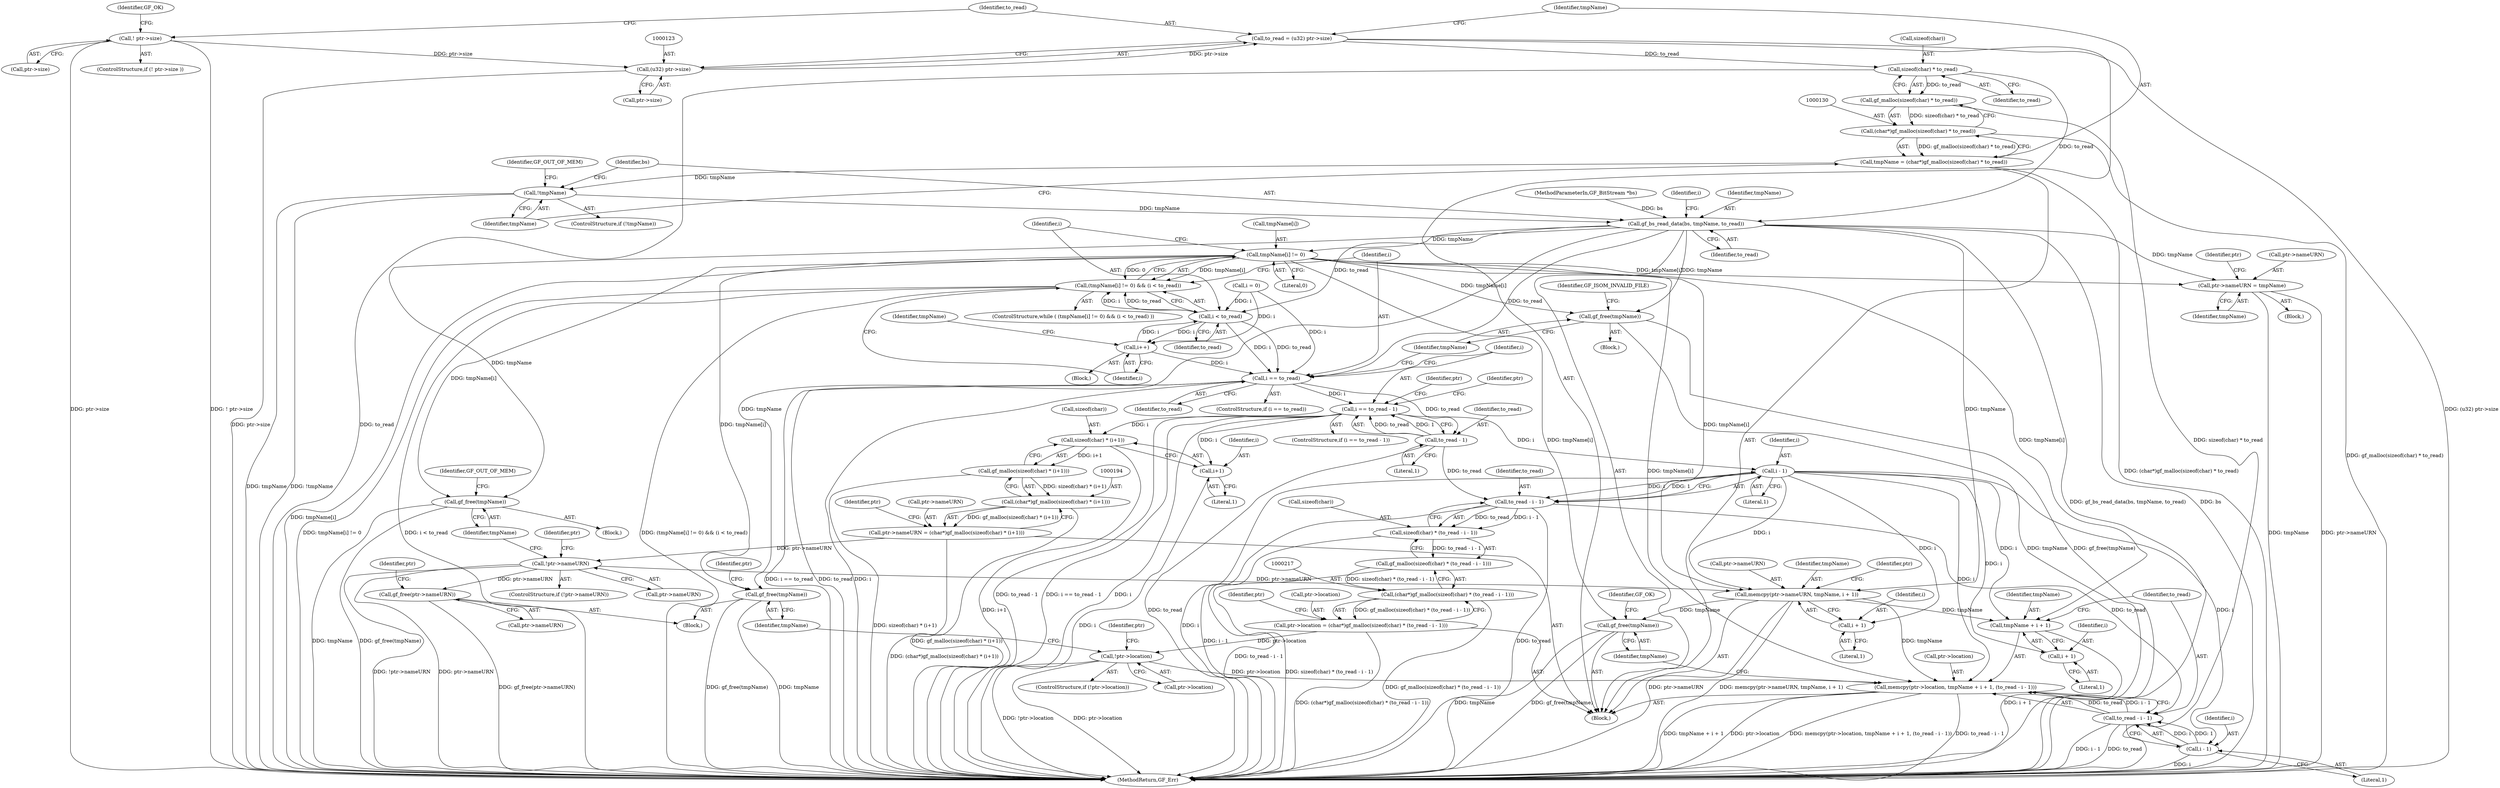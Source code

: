 digraph "1_gpac_bceb03fd2be95097a7b409ea59914f332fb6bc86@API" {
"1000120" [label="(Call,to_read = (u32) ptr->size)"];
"1000122" [label="(Call,(u32) ptr->size)"];
"1000114" [label="(Call,! ptr->size)"];
"1000132" [label="(Call,sizeof(char) * to_read)"];
"1000131" [label="(Call,gf_malloc(sizeof(char) * to_read))"];
"1000129" [label="(Call,(char*)gf_malloc(sizeof(char) * to_read))"];
"1000127" [label="(Call,tmpName = (char*)gf_malloc(sizeof(char) * to_read))"];
"1000137" [label="(Call,!tmpName)"];
"1000141" [label="(Call,gf_bs_read_data(bs, tmpName, to_read))"];
"1000150" [label="(Call,tmpName[i] != 0)"];
"1000149" [label="(Call,(tmpName[i] != 0) && (i < to_read))"];
"1000166" [label="(Call,gf_free(tmpName))"];
"1000177" [label="(Call,ptr->nameURN = tmpName)"];
"1000208" [label="(Call,gf_free(tmpName))"];
"1000233" [label="(Call,gf_free(tmpName))"];
"1000246" [label="(Call,memcpy(ptr->nameURN, tmpName, i + 1))"];
"1000254" [label="(Call,memcpy(ptr->location, tmpName + i + 1, (to_read - i - 1)))"];
"1000258" [label="(Call,tmpName + i + 1)"];
"1000268" [label="(Call,gf_free(tmpName))"];
"1000155" [label="(Call,i < to_read)"];
"1000159" [label="(Call,i++)"];
"1000162" [label="(Call,i == to_read)"];
"1000171" [label="(Call,i == to_read - 1)"];
"1000196" [label="(Call,sizeof(char) * (i+1))"];
"1000195" [label="(Call,gf_malloc(sizeof(char) * (i+1)))"];
"1000193" [label="(Call,(char*)gf_malloc(sizeof(char) * (i+1)))"];
"1000189" [label="(Call,ptr->nameURN = (char*)gf_malloc(sizeof(char) * (i+1)))"];
"1000203" [label="(Call,!ptr->nameURN)"];
"1000235" [label="(Call,gf_free(ptr->nameURN))"];
"1000199" [label="(Call,i+1)"];
"1000224" [label="(Call,i - 1)"];
"1000222" [label="(Call,to_read - i - 1)"];
"1000219" [label="(Call,sizeof(char) * (to_read - i - 1))"];
"1000218" [label="(Call,gf_malloc(sizeof(char) * (to_read - i - 1)))"];
"1000216" [label="(Call,(char*)gf_malloc(sizeof(char) * (to_read - i - 1)))"];
"1000212" [label="(Call,ptr->location = (char*)gf_malloc(sizeof(char) * (to_read - i - 1)))"];
"1000228" [label="(Call,!ptr->location)"];
"1000263" [label="(Call,to_read - i - 1)"];
"1000251" [label="(Call,i + 1)"];
"1000260" [label="(Call,i + 1)"];
"1000265" [label="(Call,i - 1)"];
"1000173" [label="(Call,to_read - 1)"];
"1000175" [label="(Literal,1)"];
"1000131" [label="(Call,gf_malloc(sizeof(char) * to_read))"];
"1000124" [label="(Call,ptr->size)"];
"1000145" [label="(Call,i = 0)"];
"1000166" [label="(Call,gf_free(tmpName))"];
"1000264" [label="(Identifier,to_read)"];
"1000189" [label="(Call,ptr->nameURN = (char*)gf_malloc(sizeof(char) * (i+1)))"];
"1000155" [label="(Call,i < to_read)"];
"1000102" [label="(MethodParameterIn,GF_BitStream *bs)"];
"1000159" [label="(Call,i++)"];
"1000248" [label="(Identifier,ptr)"];
"1000223" [label="(Identifier,to_read)"];
"1000247" [label="(Call,ptr->nameURN)"];
"1000138" [label="(Identifier,tmpName)"];
"1000250" [label="(Identifier,tmpName)"];
"1000208" [label="(Call,gf_free(tmpName))"];
"1000169" [label="(Identifier,GF_ISOM_INVALID_FILE)"];
"1000271" [label="(Identifier,GF_OK)"];
"1000253" [label="(Literal,1)"];
"1000167" [label="(Identifier,tmpName)"];
"1000228" [label="(Call,!ptr->location)"];
"1000222" [label="(Call,to_read - i - 1)"];
"1000176" [label="(Block,)"];
"1000268" [label="(Call,gf_free(tmpName))"];
"1000146" [label="(Identifier,i)"];
"1000115" [label="(Call,ptr->size)"];
"1000204" [label="(Call,ptr->nameURN)"];
"1000184" [label="(Identifier,ptr)"];
"1000233" [label="(Call,gf_free(tmpName))"];
"1000205" [label="(Identifier,ptr)"];
"1000211" [label="(Identifier,GF_OUT_OF_MEM)"];
"1000113" [label="(ControlStructure,if (! ptr->size ))"];
"1000143" [label="(Identifier,tmpName)"];
"1000142" [label="(Identifier,bs)"];
"1000135" [label="(Identifier,to_read)"];
"1000120" [label="(Call,to_read = (u32) ptr->size)"];
"1000213" [label="(Call,ptr->location)"];
"1000214" [label="(Identifier,ptr)"];
"1000251" [label="(Call,i + 1)"];
"1000232" [label="(Block,)"];
"1000119" [label="(Identifier,GF_OK)"];
"1000254" [label="(Call,memcpy(ptr->location, tmpName + i + 1, (to_read - i - 1)))"];
"1000103" [label="(Block,)"];
"1000178" [label="(Call,ptr->nameURN)"];
"1000255" [label="(Call,ptr->location)"];
"1000230" [label="(Identifier,ptr)"];
"1000128" [label="(Identifier,tmpName)"];
"1000122" [label="(Call,(u32) ptr->size)"];
"1000158" [label="(Block,)"];
"1000195" [label="(Call,gf_malloc(sizeof(char) * (i+1)))"];
"1000229" [label="(Call,ptr->location)"];
"1000137" [label="(Call,!tmpName)"];
"1000207" [label="(Block,)"];
"1000262" [label="(Literal,1)"];
"1000267" [label="(Literal,1)"];
"1000252" [label="(Identifier,i)"];
"1000165" [label="(Block,)"];
"1000236" [label="(Call,ptr->nameURN)"];
"1000149" [label="(Call,(tmpName[i] != 0) && (i < to_read))"];
"1000164" [label="(Identifier,to_read)"];
"1000160" [label="(Identifier,i)"];
"1000272" [label="(MethodReturn,GF_Err)"];
"1000132" [label="(Call,sizeof(char) * to_read)"];
"1000235" [label="(Call,gf_free(ptr->nameURN))"];
"1000174" [label="(Identifier,to_read)"];
"1000127" [label="(Call,tmpName = (char*)gf_malloc(sizeof(char) * to_read))"];
"1000209" [label="(Identifier,tmpName)"];
"1000171" [label="(Call,i == to_read - 1)"];
"1000133" [label="(Call,sizeof(char))"];
"1000237" [label="(Identifier,ptr)"];
"1000163" [label="(Identifier,i)"];
"1000219" [label="(Call,sizeof(char) * (to_read - i - 1))"];
"1000261" [label="(Identifier,i)"];
"1000162" [label="(Call,i == to_read)"];
"1000260" [label="(Call,i + 1)"];
"1000114" [label="(Call,! ptr->size)"];
"1000152" [label="(Identifier,tmpName)"];
"1000201" [label="(Literal,1)"];
"1000256" [label="(Identifier,ptr)"];
"1000259" [label="(Identifier,tmpName)"];
"1000141" [label="(Call,gf_bs_read_data(bs, tmpName, to_read))"];
"1000200" [label="(Identifier,i)"];
"1000177" [label="(Call,ptr->nameURN = tmpName)"];
"1000203" [label="(Call,!ptr->nameURN)"];
"1000241" [label="(Identifier,ptr)"];
"1000218" [label="(Call,gf_malloc(sizeof(char) * (to_read - i - 1)))"];
"1000220" [label="(Call,sizeof(char))"];
"1000173" [label="(Call,to_read - 1)"];
"1000234" [label="(Identifier,tmpName)"];
"1000140" [label="(Identifier,GF_OUT_OF_MEM)"];
"1000148" [label="(ControlStructure,while ( (tmpName[i] != 0) && (i < to_read) ))"];
"1000191" [label="(Identifier,ptr)"];
"1000224" [label="(Call,i - 1)"];
"1000144" [label="(Identifier,to_read)"];
"1000193" [label="(Call,(char*)gf_malloc(sizeof(char) * (i+1)))"];
"1000216" [label="(Call,(char*)gf_malloc(sizeof(char) * (to_read - i - 1)))"];
"1000179" [label="(Identifier,ptr)"];
"1000263" [label="(Call,to_read - i - 1)"];
"1000269" [label="(Identifier,tmpName)"];
"1000197" [label="(Call,sizeof(char))"];
"1000190" [label="(Call,ptr->nameURN)"];
"1000226" [label="(Literal,1)"];
"1000161" [label="(ControlStructure,if (i == to_read))"];
"1000121" [label="(Identifier,to_read)"];
"1000129" [label="(Call,(char*)gf_malloc(sizeof(char) * to_read))"];
"1000170" [label="(ControlStructure,if (i == to_read - 1))"];
"1000154" [label="(Literal,0)"];
"1000181" [label="(Identifier,tmpName)"];
"1000258" [label="(Call,tmpName + i + 1)"];
"1000202" [label="(ControlStructure,if (!ptr->nameURN))"];
"1000172" [label="(Identifier,i)"];
"1000266" [label="(Identifier,i)"];
"1000212" [label="(Call,ptr->location = (char*)gf_malloc(sizeof(char) * (to_read - i - 1)))"];
"1000151" [label="(Call,tmpName[i])"];
"1000199" [label="(Call,i+1)"];
"1000227" [label="(ControlStructure,if (!ptr->location))"];
"1000150" [label="(Call,tmpName[i] != 0)"];
"1000157" [label="(Identifier,to_read)"];
"1000225" [label="(Identifier,i)"];
"1000265" [label="(Call,i - 1)"];
"1000156" [label="(Identifier,i)"];
"1000246" [label="(Call,memcpy(ptr->nameURN, tmpName, i + 1))"];
"1000196" [label="(Call,sizeof(char) * (i+1))"];
"1000136" [label="(ControlStructure,if (!tmpName))"];
"1000120" -> "1000103"  [label="AST: "];
"1000120" -> "1000122"  [label="CFG: "];
"1000121" -> "1000120"  [label="AST: "];
"1000122" -> "1000120"  [label="AST: "];
"1000128" -> "1000120"  [label="CFG: "];
"1000120" -> "1000272"  [label="DDG: (u32) ptr->size"];
"1000122" -> "1000120"  [label="DDG: ptr->size"];
"1000120" -> "1000132"  [label="DDG: to_read"];
"1000122" -> "1000124"  [label="CFG: "];
"1000123" -> "1000122"  [label="AST: "];
"1000124" -> "1000122"  [label="AST: "];
"1000122" -> "1000272"  [label="DDG: ptr->size"];
"1000114" -> "1000122"  [label="DDG: ptr->size"];
"1000114" -> "1000113"  [label="AST: "];
"1000114" -> "1000115"  [label="CFG: "];
"1000115" -> "1000114"  [label="AST: "];
"1000119" -> "1000114"  [label="CFG: "];
"1000121" -> "1000114"  [label="CFG: "];
"1000114" -> "1000272"  [label="DDG: ! ptr->size"];
"1000114" -> "1000272"  [label="DDG: ptr->size"];
"1000132" -> "1000131"  [label="AST: "];
"1000132" -> "1000135"  [label="CFG: "];
"1000133" -> "1000132"  [label="AST: "];
"1000135" -> "1000132"  [label="AST: "];
"1000131" -> "1000132"  [label="CFG: "];
"1000132" -> "1000272"  [label="DDG: to_read"];
"1000132" -> "1000131"  [label="DDG: to_read"];
"1000132" -> "1000141"  [label="DDG: to_read"];
"1000131" -> "1000129"  [label="AST: "];
"1000129" -> "1000131"  [label="CFG: "];
"1000131" -> "1000272"  [label="DDG: sizeof(char) * to_read"];
"1000131" -> "1000129"  [label="DDG: sizeof(char) * to_read"];
"1000129" -> "1000127"  [label="AST: "];
"1000130" -> "1000129"  [label="AST: "];
"1000127" -> "1000129"  [label="CFG: "];
"1000129" -> "1000272"  [label="DDG: gf_malloc(sizeof(char) * to_read)"];
"1000129" -> "1000127"  [label="DDG: gf_malloc(sizeof(char) * to_read)"];
"1000127" -> "1000103"  [label="AST: "];
"1000128" -> "1000127"  [label="AST: "];
"1000138" -> "1000127"  [label="CFG: "];
"1000127" -> "1000272"  [label="DDG: (char*)gf_malloc(sizeof(char) * to_read)"];
"1000127" -> "1000137"  [label="DDG: tmpName"];
"1000137" -> "1000136"  [label="AST: "];
"1000137" -> "1000138"  [label="CFG: "];
"1000138" -> "1000137"  [label="AST: "];
"1000140" -> "1000137"  [label="CFG: "];
"1000142" -> "1000137"  [label="CFG: "];
"1000137" -> "1000272"  [label="DDG: tmpName"];
"1000137" -> "1000272"  [label="DDG: !tmpName"];
"1000137" -> "1000141"  [label="DDG: tmpName"];
"1000141" -> "1000103"  [label="AST: "];
"1000141" -> "1000144"  [label="CFG: "];
"1000142" -> "1000141"  [label="AST: "];
"1000143" -> "1000141"  [label="AST: "];
"1000144" -> "1000141"  [label="AST: "];
"1000146" -> "1000141"  [label="CFG: "];
"1000141" -> "1000272"  [label="DDG: bs"];
"1000141" -> "1000272"  [label="DDG: gf_bs_read_data(bs, tmpName, to_read)"];
"1000102" -> "1000141"  [label="DDG: bs"];
"1000141" -> "1000150"  [label="DDG: tmpName"];
"1000141" -> "1000155"  [label="DDG: to_read"];
"1000141" -> "1000162"  [label="DDG: to_read"];
"1000141" -> "1000166"  [label="DDG: tmpName"];
"1000141" -> "1000177"  [label="DDG: tmpName"];
"1000141" -> "1000208"  [label="DDG: tmpName"];
"1000141" -> "1000233"  [label="DDG: tmpName"];
"1000141" -> "1000246"  [label="DDG: tmpName"];
"1000150" -> "1000149"  [label="AST: "];
"1000150" -> "1000154"  [label="CFG: "];
"1000151" -> "1000150"  [label="AST: "];
"1000154" -> "1000150"  [label="AST: "];
"1000156" -> "1000150"  [label="CFG: "];
"1000149" -> "1000150"  [label="CFG: "];
"1000150" -> "1000272"  [label="DDG: tmpName[i]"];
"1000150" -> "1000149"  [label="DDG: tmpName[i]"];
"1000150" -> "1000149"  [label="DDG: 0"];
"1000150" -> "1000166"  [label="DDG: tmpName[i]"];
"1000150" -> "1000177"  [label="DDG: tmpName[i]"];
"1000150" -> "1000208"  [label="DDG: tmpName[i]"];
"1000150" -> "1000233"  [label="DDG: tmpName[i]"];
"1000150" -> "1000246"  [label="DDG: tmpName[i]"];
"1000150" -> "1000254"  [label="DDG: tmpName[i]"];
"1000150" -> "1000258"  [label="DDG: tmpName[i]"];
"1000150" -> "1000268"  [label="DDG: tmpName[i]"];
"1000149" -> "1000148"  [label="AST: "];
"1000149" -> "1000155"  [label="CFG: "];
"1000155" -> "1000149"  [label="AST: "];
"1000160" -> "1000149"  [label="CFG: "];
"1000163" -> "1000149"  [label="CFG: "];
"1000149" -> "1000272"  [label="DDG: i < to_read"];
"1000149" -> "1000272"  [label="DDG: (tmpName[i] != 0) && (i < to_read)"];
"1000149" -> "1000272"  [label="DDG: tmpName[i] != 0"];
"1000155" -> "1000149"  [label="DDG: i"];
"1000155" -> "1000149"  [label="DDG: to_read"];
"1000166" -> "1000165"  [label="AST: "];
"1000166" -> "1000167"  [label="CFG: "];
"1000167" -> "1000166"  [label="AST: "];
"1000169" -> "1000166"  [label="CFG: "];
"1000166" -> "1000272"  [label="DDG: gf_free(tmpName)"];
"1000166" -> "1000272"  [label="DDG: tmpName"];
"1000177" -> "1000176"  [label="AST: "];
"1000177" -> "1000181"  [label="CFG: "];
"1000178" -> "1000177"  [label="AST: "];
"1000181" -> "1000177"  [label="AST: "];
"1000184" -> "1000177"  [label="CFG: "];
"1000177" -> "1000272"  [label="DDG: tmpName"];
"1000177" -> "1000272"  [label="DDG: ptr->nameURN"];
"1000208" -> "1000207"  [label="AST: "];
"1000208" -> "1000209"  [label="CFG: "];
"1000209" -> "1000208"  [label="AST: "];
"1000211" -> "1000208"  [label="CFG: "];
"1000208" -> "1000272"  [label="DDG: tmpName"];
"1000208" -> "1000272"  [label="DDG: gf_free(tmpName)"];
"1000233" -> "1000232"  [label="AST: "];
"1000233" -> "1000234"  [label="CFG: "];
"1000234" -> "1000233"  [label="AST: "];
"1000237" -> "1000233"  [label="CFG: "];
"1000233" -> "1000272"  [label="DDG: gf_free(tmpName)"];
"1000233" -> "1000272"  [label="DDG: tmpName"];
"1000246" -> "1000103"  [label="AST: "];
"1000246" -> "1000251"  [label="CFG: "];
"1000247" -> "1000246"  [label="AST: "];
"1000250" -> "1000246"  [label="AST: "];
"1000251" -> "1000246"  [label="AST: "];
"1000256" -> "1000246"  [label="CFG: "];
"1000246" -> "1000272"  [label="DDG: memcpy(ptr->nameURN, tmpName, i + 1)"];
"1000246" -> "1000272"  [label="DDG: ptr->nameURN"];
"1000203" -> "1000246"  [label="DDG: ptr->nameURN"];
"1000224" -> "1000246"  [label="DDG: i"];
"1000246" -> "1000254"  [label="DDG: tmpName"];
"1000246" -> "1000258"  [label="DDG: tmpName"];
"1000246" -> "1000268"  [label="DDG: tmpName"];
"1000254" -> "1000103"  [label="AST: "];
"1000254" -> "1000263"  [label="CFG: "];
"1000255" -> "1000254"  [label="AST: "];
"1000258" -> "1000254"  [label="AST: "];
"1000263" -> "1000254"  [label="AST: "];
"1000269" -> "1000254"  [label="CFG: "];
"1000254" -> "1000272"  [label="DDG: ptr->location"];
"1000254" -> "1000272"  [label="DDG: memcpy(ptr->location, tmpName + i + 1, (to_read - i - 1))"];
"1000254" -> "1000272"  [label="DDG: to_read - i - 1"];
"1000254" -> "1000272"  [label="DDG: tmpName + i + 1"];
"1000228" -> "1000254"  [label="DDG: ptr->location"];
"1000224" -> "1000254"  [label="DDG: i"];
"1000263" -> "1000254"  [label="DDG: to_read"];
"1000263" -> "1000254"  [label="DDG: i - 1"];
"1000258" -> "1000260"  [label="CFG: "];
"1000259" -> "1000258"  [label="AST: "];
"1000260" -> "1000258"  [label="AST: "];
"1000264" -> "1000258"  [label="CFG: "];
"1000258" -> "1000272"  [label="DDG: i + 1"];
"1000224" -> "1000258"  [label="DDG: i"];
"1000268" -> "1000103"  [label="AST: "];
"1000268" -> "1000269"  [label="CFG: "];
"1000269" -> "1000268"  [label="AST: "];
"1000271" -> "1000268"  [label="CFG: "];
"1000268" -> "1000272"  [label="DDG: tmpName"];
"1000268" -> "1000272"  [label="DDG: gf_free(tmpName)"];
"1000155" -> "1000157"  [label="CFG: "];
"1000156" -> "1000155"  [label="AST: "];
"1000157" -> "1000155"  [label="AST: "];
"1000159" -> "1000155"  [label="DDG: i"];
"1000145" -> "1000155"  [label="DDG: i"];
"1000155" -> "1000159"  [label="DDG: i"];
"1000155" -> "1000162"  [label="DDG: i"];
"1000155" -> "1000162"  [label="DDG: to_read"];
"1000159" -> "1000158"  [label="AST: "];
"1000159" -> "1000160"  [label="CFG: "];
"1000160" -> "1000159"  [label="AST: "];
"1000152" -> "1000159"  [label="CFG: "];
"1000145" -> "1000159"  [label="DDG: i"];
"1000159" -> "1000162"  [label="DDG: i"];
"1000162" -> "1000161"  [label="AST: "];
"1000162" -> "1000164"  [label="CFG: "];
"1000163" -> "1000162"  [label="AST: "];
"1000164" -> "1000162"  [label="AST: "];
"1000167" -> "1000162"  [label="CFG: "];
"1000172" -> "1000162"  [label="CFG: "];
"1000162" -> "1000272"  [label="DDG: to_read"];
"1000162" -> "1000272"  [label="DDG: i"];
"1000162" -> "1000272"  [label="DDG: i == to_read"];
"1000145" -> "1000162"  [label="DDG: i"];
"1000162" -> "1000171"  [label="DDG: i"];
"1000162" -> "1000173"  [label="DDG: to_read"];
"1000171" -> "1000170"  [label="AST: "];
"1000171" -> "1000173"  [label="CFG: "];
"1000172" -> "1000171"  [label="AST: "];
"1000173" -> "1000171"  [label="AST: "];
"1000179" -> "1000171"  [label="CFG: "];
"1000191" -> "1000171"  [label="CFG: "];
"1000171" -> "1000272"  [label="DDG: i"];
"1000171" -> "1000272"  [label="DDG: to_read - 1"];
"1000171" -> "1000272"  [label="DDG: i == to_read - 1"];
"1000173" -> "1000171"  [label="DDG: to_read"];
"1000173" -> "1000171"  [label="DDG: 1"];
"1000171" -> "1000196"  [label="DDG: i"];
"1000171" -> "1000199"  [label="DDG: i"];
"1000171" -> "1000224"  [label="DDG: i"];
"1000196" -> "1000195"  [label="AST: "];
"1000196" -> "1000199"  [label="CFG: "];
"1000197" -> "1000196"  [label="AST: "];
"1000199" -> "1000196"  [label="AST: "];
"1000195" -> "1000196"  [label="CFG: "];
"1000196" -> "1000272"  [label="DDG: i+1"];
"1000196" -> "1000195"  [label="DDG: i+1"];
"1000195" -> "1000193"  [label="AST: "];
"1000193" -> "1000195"  [label="CFG: "];
"1000195" -> "1000272"  [label="DDG: sizeof(char) * (i+1)"];
"1000195" -> "1000193"  [label="DDG: sizeof(char) * (i+1)"];
"1000193" -> "1000189"  [label="AST: "];
"1000194" -> "1000193"  [label="AST: "];
"1000189" -> "1000193"  [label="CFG: "];
"1000193" -> "1000272"  [label="DDG: gf_malloc(sizeof(char) * (i+1))"];
"1000193" -> "1000189"  [label="DDG: gf_malloc(sizeof(char) * (i+1))"];
"1000189" -> "1000103"  [label="AST: "];
"1000190" -> "1000189"  [label="AST: "];
"1000205" -> "1000189"  [label="CFG: "];
"1000189" -> "1000272"  [label="DDG: (char*)gf_malloc(sizeof(char) * (i+1))"];
"1000189" -> "1000203"  [label="DDG: ptr->nameURN"];
"1000203" -> "1000202"  [label="AST: "];
"1000203" -> "1000204"  [label="CFG: "];
"1000204" -> "1000203"  [label="AST: "];
"1000209" -> "1000203"  [label="CFG: "];
"1000214" -> "1000203"  [label="CFG: "];
"1000203" -> "1000272"  [label="DDG: !ptr->nameURN"];
"1000203" -> "1000272"  [label="DDG: ptr->nameURN"];
"1000203" -> "1000235"  [label="DDG: ptr->nameURN"];
"1000235" -> "1000232"  [label="AST: "];
"1000235" -> "1000236"  [label="CFG: "];
"1000236" -> "1000235"  [label="AST: "];
"1000241" -> "1000235"  [label="CFG: "];
"1000235" -> "1000272"  [label="DDG: gf_free(ptr->nameURN)"];
"1000199" -> "1000201"  [label="CFG: "];
"1000200" -> "1000199"  [label="AST: "];
"1000201" -> "1000199"  [label="AST: "];
"1000199" -> "1000272"  [label="DDG: i"];
"1000224" -> "1000222"  [label="AST: "];
"1000224" -> "1000226"  [label="CFG: "];
"1000225" -> "1000224"  [label="AST: "];
"1000226" -> "1000224"  [label="AST: "];
"1000222" -> "1000224"  [label="CFG: "];
"1000224" -> "1000272"  [label="DDG: i"];
"1000224" -> "1000222"  [label="DDG: i"];
"1000224" -> "1000222"  [label="DDG: 1"];
"1000224" -> "1000251"  [label="DDG: i"];
"1000224" -> "1000260"  [label="DDG: i"];
"1000224" -> "1000265"  [label="DDG: i"];
"1000222" -> "1000219"  [label="AST: "];
"1000223" -> "1000222"  [label="AST: "];
"1000219" -> "1000222"  [label="CFG: "];
"1000222" -> "1000272"  [label="DDG: to_read"];
"1000222" -> "1000272"  [label="DDG: i - 1"];
"1000222" -> "1000219"  [label="DDG: to_read"];
"1000222" -> "1000219"  [label="DDG: i - 1"];
"1000173" -> "1000222"  [label="DDG: to_read"];
"1000222" -> "1000263"  [label="DDG: to_read"];
"1000219" -> "1000218"  [label="AST: "];
"1000220" -> "1000219"  [label="AST: "];
"1000218" -> "1000219"  [label="CFG: "];
"1000219" -> "1000272"  [label="DDG: to_read - i - 1"];
"1000219" -> "1000218"  [label="DDG: to_read - i - 1"];
"1000218" -> "1000216"  [label="AST: "];
"1000216" -> "1000218"  [label="CFG: "];
"1000218" -> "1000272"  [label="DDG: sizeof(char) * (to_read - i - 1)"];
"1000218" -> "1000216"  [label="DDG: sizeof(char) * (to_read - i - 1)"];
"1000216" -> "1000212"  [label="AST: "];
"1000217" -> "1000216"  [label="AST: "];
"1000212" -> "1000216"  [label="CFG: "];
"1000216" -> "1000272"  [label="DDG: gf_malloc(sizeof(char) * (to_read - i - 1))"];
"1000216" -> "1000212"  [label="DDG: gf_malloc(sizeof(char) * (to_read - i - 1))"];
"1000212" -> "1000103"  [label="AST: "];
"1000213" -> "1000212"  [label="AST: "];
"1000230" -> "1000212"  [label="CFG: "];
"1000212" -> "1000272"  [label="DDG: (char*)gf_malloc(sizeof(char) * (to_read - i - 1))"];
"1000212" -> "1000228"  [label="DDG: ptr->location"];
"1000228" -> "1000227"  [label="AST: "];
"1000228" -> "1000229"  [label="CFG: "];
"1000229" -> "1000228"  [label="AST: "];
"1000234" -> "1000228"  [label="CFG: "];
"1000248" -> "1000228"  [label="CFG: "];
"1000228" -> "1000272"  [label="DDG: !ptr->location"];
"1000228" -> "1000272"  [label="DDG: ptr->location"];
"1000263" -> "1000265"  [label="CFG: "];
"1000264" -> "1000263"  [label="AST: "];
"1000265" -> "1000263"  [label="AST: "];
"1000263" -> "1000272"  [label="DDG: i - 1"];
"1000263" -> "1000272"  [label="DDG: to_read"];
"1000265" -> "1000263"  [label="DDG: i"];
"1000265" -> "1000263"  [label="DDG: 1"];
"1000251" -> "1000253"  [label="CFG: "];
"1000252" -> "1000251"  [label="AST: "];
"1000253" -> "1000251"  [label="AST: "];
"1000260" -> "1000262"  [label="CFG: "];
"1000261" -> "1000260"  [label="AST: "];
"1000262" -> "1000260"  [label="AST: "];
"1000265" -> "1000267"  [label="CFG: "];
"1000266" -> "1000265"  [label="AST: "];
"1000267" -> "1000265"  [label="AST: "];
"1000265" -> "1000272"  [label="DDG: i"];
"1000173" -> "1000175"  [label="CFG: "];
"1000174" -> "1000173"  [label="AST: "];
"1000175" -> "1000173"  [label="AST: "];
"1000173" -> "1000272"  [label="DDG: to_read"];
}
